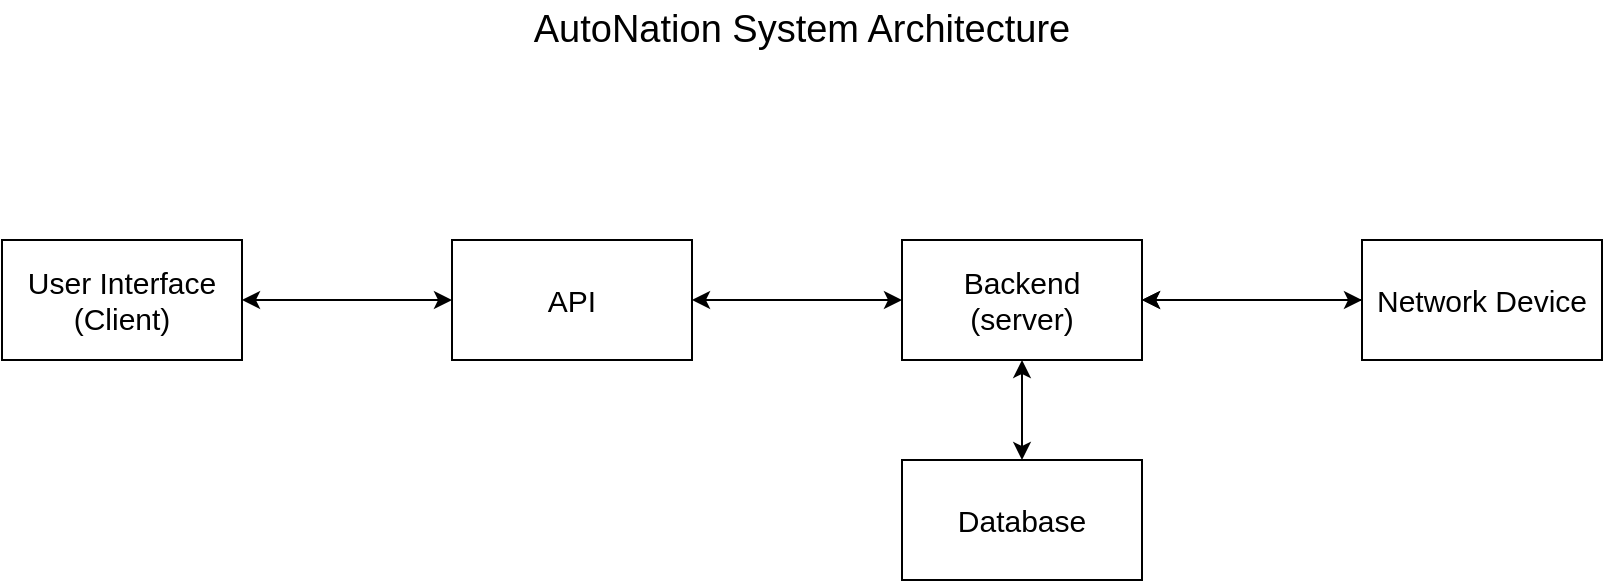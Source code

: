 <mxfile version="22.0.6" type="device">
  <diagram name="Page-1" id="iEYUiFxrGPYVCJWrMfnb">
    <mxGraphModel dx="1271" dy="1184" grid="1" gridSize="10" guides="1" tooltips="1" connect="1" arrows="1" fold="1" page="1" pageScale="1" pageWidth="850" pageHeight="1100" math="0" shadow="0">
      <root>
        <mxCell id="0" />
        <mxCell id="1" parent="0" />
        <mxCell id="BYIEwgxothReHa3QG6tp-17" value="&lt;font style=&quot;font-size: 19px;&quot;&gt;AutoNation System Architecture&lt;br&gt;&lt;/font&gt;" style="text;html=1;strokeColor=none;fillColor=none;align=center;verticalAlign=middle;whiteSpace=wrap;rounded=0;" vertex="1" parent="1">
          <mxGeometry x="270" y="40" width="310" height="30" as="geometry" />
        </mxCell>
        <mxCell id="BYIEwgxothReHa3QG6tp-19" value="&lt;div style=&quot;font-size: 15px;&quot;&gt;&lt;font style=&quot;font-size: 15px;&quot;&gt;User Interface&lt;/font&gt;&lt;/div&gt;&lt;div style=&quot;font-size: 15px;&quot;&gt;&lt;font style=&quot;font-size: 15px;&quot;&gt;(Client)&lt;font style=&quot;font-size: 15px;&quot;&gt;&lt;br&gt;&lt;/font&gt;&lt;/font&gt;&lt;/div&gt;" style="rounded=0;whiteSpace=wrap;html=1;" vertex="1" parent="1">
          <mxGeometry x="25" y="160" width="120" height="60" as="geometry" />
        </mxCell>
        <mxCell id="BYIEwgxothReHa3QG6tp-25" style="edgeStyle=orthogonalEdgeStyle;rounded=0;orthogonalLoop=1;jettySize=auto;html=1;startArrow=classic;startFill=1;" edge="1" parent="1" source="BYIEwgxothReHa3QG6tp-21" target="BYIEwgxothReHa3QG6tp-19">
          <mxGeometry relative="1" as="geometry" />
        </mxCell>
        <mxCell id="BYIEwgxothReHa3QG6tp-26" style="edgeStyle=orthogonalEdgeStyle;rounded=0;orthogonalLoop=1;jettySize=auto;html=1;entryX=0;entryY=0.5;entryDx=0;entryDy=0;startArrow=classic;startFill=1;" edge="1" parent="1" source="BYIEwgxothReHa3QG6tp-21" target="BYIEwgxothReHa3QG6tp-22">
          <mxGeometry relative="1" as="geometry" />
        </mxCell>
        <mxCell id="BYIEwgxothReHa3QG6tp-21" value="&lt;font style=&quot;font-size: 15px;&quot;&gt;API&lt;/font&gt;" style="rounded=0;whiteSpace=wrap;html=1;" vertex="1" parent="1">
          <mxGeometry x="250" y="160" width="120" height="60" as="geometry" />
        </mxCell>
        <mxCell id="BYIEwgxothReHa3QG6tp-27" style="edgeStyle=orthogonalEdgeStyle;rounded=0;orthogonalLoop=1;jettySize=auto;html=1;entryX=0.5;entryY=0;entryDx=0;entryDy=0;startArrow=classic;startFill=1;" edge="1" parent="1" source="BYIEwgxothReHa3QG6tp-22" target="BYIEwgxothReHa3QG6tp-23">
          <mxGeometry relative="1" as="geometry" />
        </mxCell>
        <mxCell id="BYIEwgxothReHa3QG6tp-22" value="&lt;div&gt;&lt;font style=&quot;font-size: 15px;&quot;&gt;Backend&lt;/font&gt;&lt;/div&gt;&lt;div&gt;&lt;font style=&quot;font-size: 15px;&quot;&gt;(server)&lt;br&gt;&lt;/font&gt;&lt;/div&gt;" style="rounded=0;whiteSpace=wrap;html=1;" vertex="1" parent="1">
          <mxGeometry x="475" y="160" width="120" height="60" as="geometry" />
        </mxCell>
        <mxCell id="BYIEwgxothReHa3QG6tp-23" value="&lt;font style=&quot;font-size: 15px;&quot;&gt;Database&lt;/font&gt;" style="rounded=0;whiteSpace=wrap;html=1;" vertex="1" parent="1">
          <mxGeometry x="475" y="270" width="120" height="60" as="geometry" />
        </mxCell>
        <mxCell id="BYIEwgxothReHa3QG6tp-30" style="edgeStyle=orthogonalEdgeStyle;rounded=0;orthogonalLoop=1;jettySize=auto;html=1;entryX=1;entryY=0.5;entryDx=0;entryDy=0;" edge="1" parent="1" source="BYIEwgxothReHa3QG6tp-29" target="BYIEwgxothReHa3QG6tp-22">
          <mxGeometry relative="1" as="geometry" />
        </mxCell>
        <mxCell id="BYIEwgxothReHa3QG6tp-31" value="" style="edgeStyle=orthogonalEdgeStyle;rounded=0;orthogonalLoop=1;jettySize=auto;html=1;startArrow=classic;startFill=1;" edge="1" parent="1" source="BYIEwgxothReHa3QG6tp-29" target="BYIEwgxothReHa3QG6tp-22">
          <mxGeometry relative="1" as="geometry" />
        </mxCell>
        <mxCell id="BYIEwgxothReHa3QG6tp-29" value="&lt;font style=&quot;font-size: 15px;&quot;&gt;Network Device&lt;br&gt;&lt;/font&gt;" style="rounded=0;whiteSpace=wrap;html=1;" vertex="1" parent="1">
          <mxGeometry x="705" y="160" width="120" height="60" as="geometry" />
        </mxCell>
      </root>
    </mxGraphModel>
  </diagram>
</mxfile>
